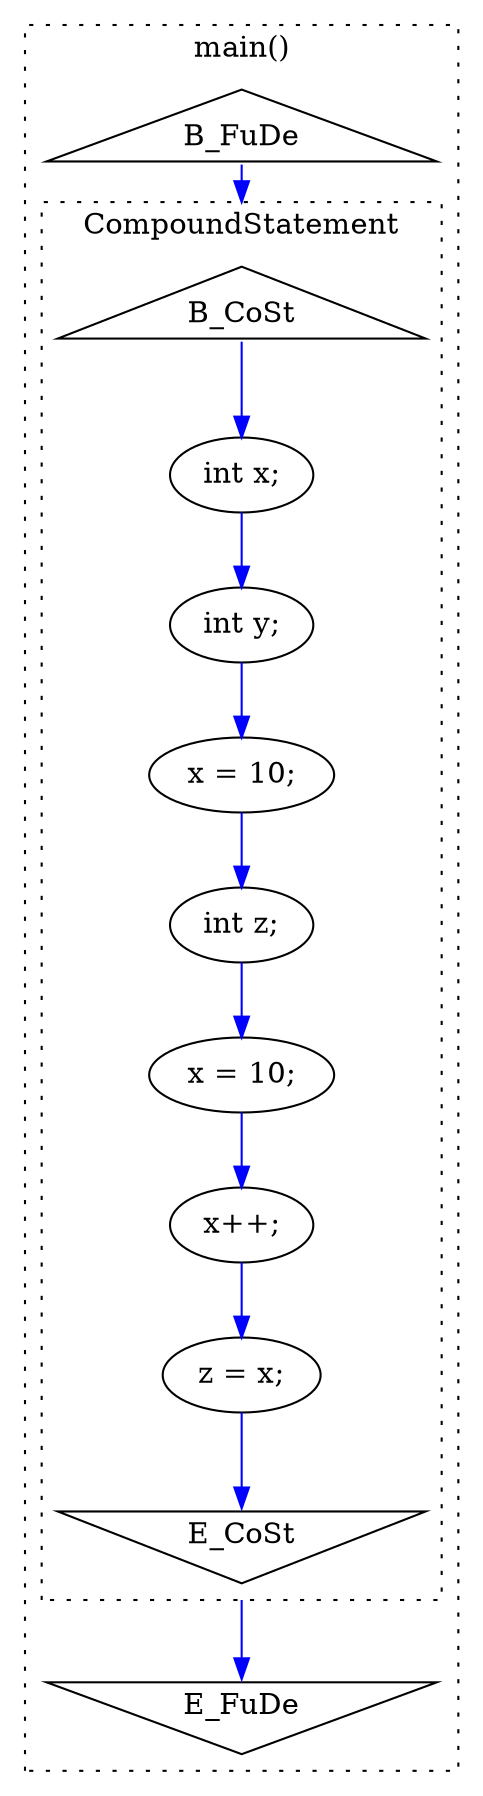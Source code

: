 digraph graph1375995437 {
	compound=true;
	edge[color=blue];
	subgraph cluster1338841523 {
		compound=true;
		style=dotted;
		label="main()";
		node929776179[label="B_FuDe", shape="triangle"];
		node802581203[label="E_FuDe", shape="invtriangle"];
		subgraph cluster1561408618 {
			compound=true;
			style=dotted;
			label="CompoundStatement";
			node2050404090[label="B_CoSt", shape="triangle"];
			node388043093[label="E_CoSt", shape="invtriangle"];
			node188576144[label="int x;"];
			node1608230649[label="int y;"];
			node282432134[label="x = 10;"];
			node266437232[label="int z;"];
			node1873859565[label="x = 10;"];
			node1843289228[label="x++;"];
			node1361289747[label="z = x;"];
		}
	}
	node929776179 -> node2050404090[tailport=s, headport=n, weight=8, lhead=cluster1561408618];
	node2050404090 -> node188576144[tailport=s, headport=n, weight=8];
	node188576144 -> node1608230649[weight=8, tailport=s, headport=n];
	node1608230649 -> node282432134[weight=8, tailport=s, headport=n];
	node282432134 -> node266437232[weight=8, tailport=s, headport=n];
	node266437232 -> node1873859565[weight=8, tailport=s, headport=n];
	node1873859565 -> node1843289228[weight=8, tailport=s, headport=n];
	node1843289228 -> node1361289747[weight=8, tailport=s, headport=n];
	node1361289747 -> node388043093[weight=8, tailport=s, headport=n];
	node388043093 -> node802581203[tailport=s, headport=n, weight=8, ltail=cluster1561408618];
}
